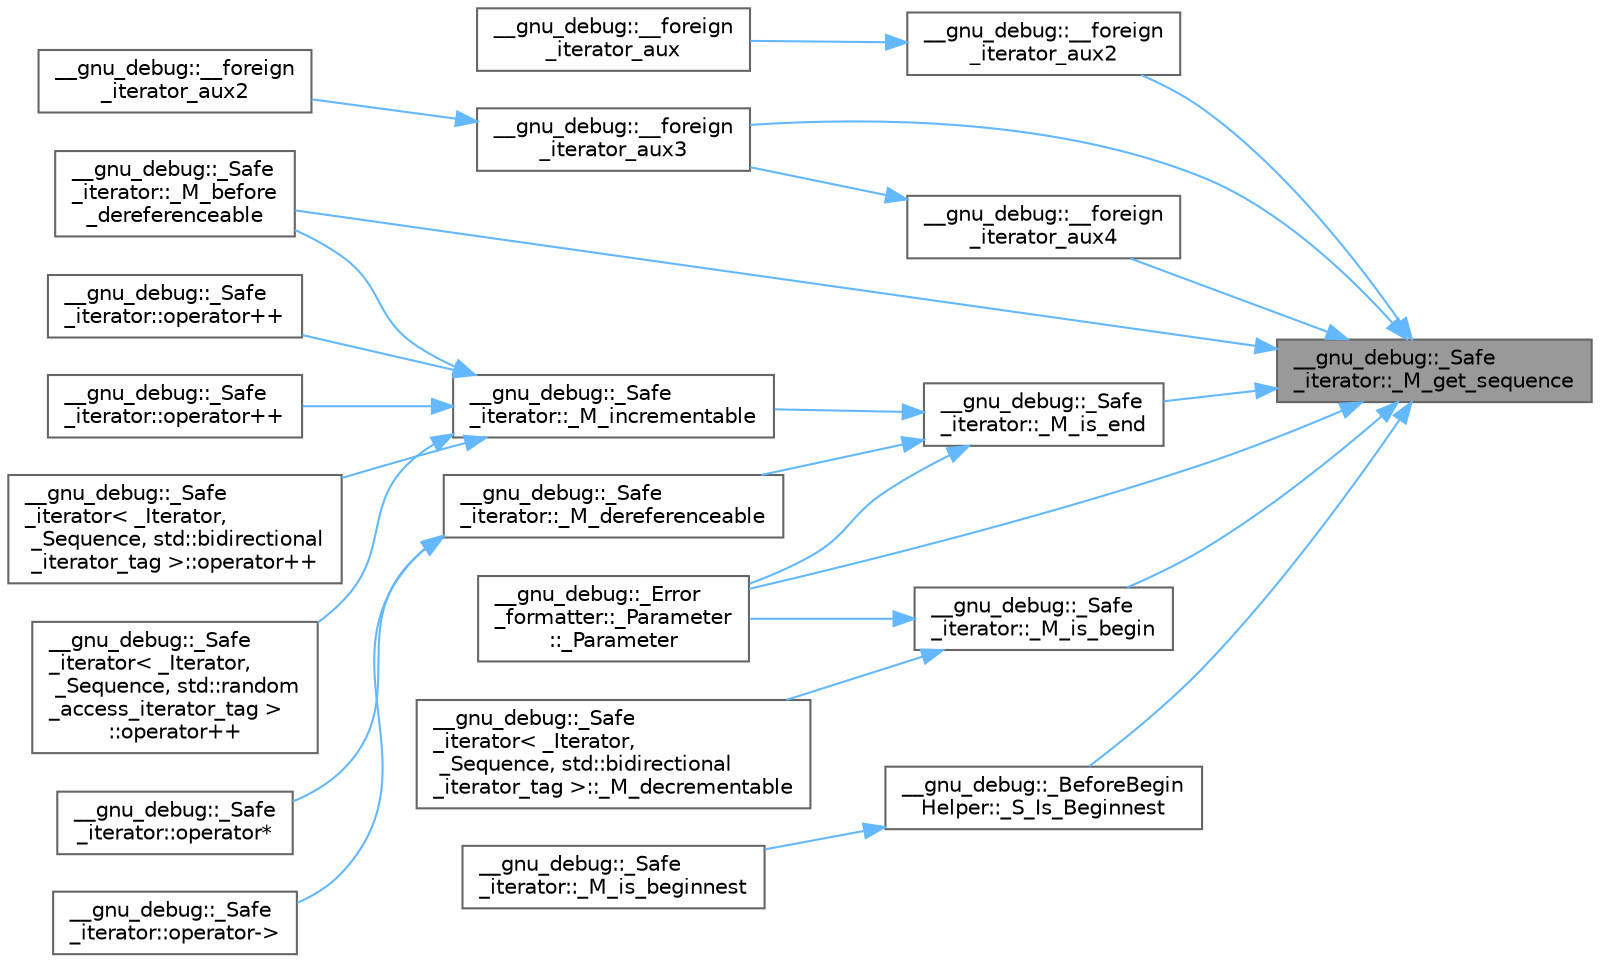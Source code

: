 digraph "__gnu_debug::_Safe_iterator::_M_get_sequence"
{
 // LATEX_PDF_SIZE
  bgcolor="transparent";
  edge [fontname=Helvetica,fontsize=10,labelfontname=Helvetica,labelfontsize=10];
  node [fontname=Helvetica,fontsize=10,shape=box,height=0.2,width=0.4];
  rankdir="RL";
  Node1 [id="Node000001",label="__gnu_debug::_Safe\l_iterator::_M_get_sequence",height=0.2,width=0.4,color="gray40", fillcolor="grey60", style="filled", fontcolor="black",tooltip=" "];
  Node1 -> Node2 [id="edge49_Node000001_Node000002",dir="back",color="steelblue1",style="solid",tooltip=" "];
  Node2 [id="Node000002",label="__gnu_debug::__foreign\l_iterator_aux2",height=0.2,width=0.4,color="grey40", fillcolor="white", style="filled",URL="$namespace____gnu__debug.html#abf375a8881d7ac42d203d4921c8432b2",tooltip=" "];
  Node2 -> Node3 [id="edge50_Node000002_Node000003",dir="back",color="steelblue1",style="solid",tooltip=" "];
  Node3 [id="Node000003",label="__gnu_debug::__foreign\l_iterator_aux",height=0.2,width=0.4,color="grey40", fillcolor="white", style="filled",URL="$namespace____gnu__debug.html#a8fff95c3b145cf87a5769a2348fb45e6",tooltip=" "];
  Node1 -> Node4 [id="edge51_Node000001_Node000004",dir="back",color="steelblue1",style="solid",tooltip=" "];
  Node4 [id="Node000004",label="__gnu_debug::__foreign\l_iterator_aux3",height=0.2,width=0.4,color="grey40", fillcolor="white", style="filled",URL="$namespace____gnu__debug.html#a348ec2dc61e36a61b9f140258cef708a",tooltip=" "];
  Node4 -> Node5 [id="edge52_Node000004_Node000005",dir="back",color="steelblue1",style="solid",tooltip=" "];
  Node5 [id="Node000005",label="__gnu_debug::__foreign\l_iterator_aux2",height=0.2,width=0.4,color="grey40", fillcolor="white", style="filled",URL="$namespace____gnu__debug.html#aed7be38d3fd4b160a1afa8d983888a53",tooltip=" "];
  Node1 -> Node6 [id="edge53_Node000001_Node000006",dir="back",color="steelblue1",style="solid",tooltip=" "];
  Node6 [id="Node000006",label="__gnu_debug::__foreign\l_iterator_aux4",height=0.2,width=0.4,color="grey40", fillcolor="white", style="filled",URL="$namespace____gnu__debug.html#a751305fd2294c20ef62edf3f81a8c36a",tooltip=" "];
  Node6 -> Node4 [id="edge54_Node000006_Node000004",dir="back",color="steelblue1",style="solid",tooltip=" "];
  Node1 -> Node7 [id="edge55_Node000001_Node000007",dir="back",color="steelblue1",style="solid",tooltip=" "];
  Node7 [id="Node000007",label="__gnu_debug::_Safe\l_iterator::_M_before\l_dereferenceable",height=0.2,width=0.4,color="grey40", fillcolor="white", style="filled",URL="$class____gnu__debug_1_1___safe__iterator.html#a5fa0f26e5d046377ffccb409f2944833",tooltip="Is the iterator before a dereferenceable one?"];
  Node1 -> Node8 [id="edge56_Node000001_Node000008",dir="back",color="steelblue1",style="solid",tooltip=" "];
  Node8 [id="Node000008",label="__gnu_debug::_Safe\l_iterator::_M_is_begin",height=0.2,width=0.4,color="grey40", fillcolor="white", style="filled",URL="$class____gnu__debug_1_1___safe__iterator.html#a8b74400462adbb5068c2df54871d10cb",tooltip="Is this iterator equal to the sequence's begin() iterator?"];
  Node8 -> Node9 [id="edge57_Node000008_Node000009",dir="back",color="steelblue1",style="solid",tooltip=" "];
  Node9 [id="Node000009",label="__gnu_debug::_Safe\l_iterator\< _Iterator,\l _Sequence, std::bidirectional\l_iterator_tag \>::_M_decrementable",height=0.2,width=0.4,color="grey40", fillcolor="white", style="filled",URL="$class____gnu__debug_1_1___safe__iterator_3_01___iterator_00_01___sequence_00_01std_1_1bidirectional__iterator__tag_01_4.html#aee45ca57597d27fb0ebcaa342709efe5",tooltip=" "];
  Node8 -> Node10 [id="edge58_Node000008_Node000010",dir="back",color="steelblue1",style="solid",tooltip=" "];
  Node10 [id="Node000010",label="__gnu_debug::_Error\l_formatter::_Parameter\l::_Parameter",height=0.2,width=0.4,color="grey40", fillcolor="white", style="filled",URL="$struct____gnu__debug_1_1___error__formatter_1_1___parameter.html#aa64852ff073f23bd84c990ba107889f2",tooltip=" "];
  Node1 -> Node11 [id="edge59_Node000001_Node000011",dir="back",color="steelblue1",style="solid",tooltip=" "];
  Node11 [id="Node000011",label="__gnu_debug::_Safe\l_iterator::_M_is_end",height=0.2,width=0.4,color="grey40", fillcolor="white", style="filled",URL="$class____gnu__debug_1_1___safe__iterator.html#ac5c54eb2babadef8f12760583730dd85",tooltip="Is this iterator equal to the sequence's end() iterator?"];
  Node11 -> Node12 [id="edge60_Node000011_Node000012",dir="back",color="steelblue1",style="solid",tooltip=" "];
  Node12 [id="Node000012",label="__gnu_debug::_Safe\l_iterator::_M_dereferenceable",height=0.2,width=0.4,color="grey40", fillcolor="white", style="filled",URL="$class____gnu__debug_1_1___safe__iterator.html#a1653d02083343be4ddbd662070eec301",tooltip="Is the iterator dereferenceable?"];
  Node12 -> Node13 [id="edge61_Node000012_Node000013",dir="back",color="steelblue1",style="solid",tooltip=" "];
  Node13 [id="Node000013",label="__gnu_debug::_Safe\l_iterator::operator*",height=0.2,width=0.4,color="grey40", fillcolor="white", style="filled",URL="$class____gnu__debug_1_1___safe__iterator.html#a49475214180c9591e286ba45636d2447",tooltip="Iterator dereference."];
  Node12 -> Node14 [id="edge62_Node000012_Node000014",dir="back",color="steelblue1",style="solid",tooltip=" "];
  Node14 [id="Node000014",label="__gnu_debug::_Safe\l_iterator::operator-\>",height=0.2,width=0.4,color="grey40", fillcolor="white", style="filled",URL="$class____gnu__debug_1_1___safe__iterator.html#aaf4e403a90c0f4c19fa0d3386e541638",tooltip="Iterator dereference."];
  Node11 -> Node15 [id="edge63_Node000011_Node000015",dir="back",color="steelblue1",style="solid",tooltip=" "];
  Node15 [id="Node000015",label="__gnu_debug::_Safe\l_iterator::_M_incrementable",height=0.2,width=0.4,color="grey40", fillcolor="white", style="filled",URL="$class____gnu__debug_1_1___safe__iterator.html#a046fd9f196da5476ba014a3ed33316f6",tooltip="Is the iterator incrementable?"];
  Node15 -> Node7 [id="edge64_Node000015_Node000007",dir="back",color="steelblue1",style="solid",tooltip=" "];
  Node15 -> Node16 [id="edge65_Node000015_Node000016",dir="back",color="steelblue1",style="solid",tooltip=" "];
  Node16 [id="Node000016",label="__gnu_debug::_Safe\l_iterator::operator++",height=0.2,width=0.4,color="grey40", fillcolor="white", style="filled",URL="$class____gnu__debug_1_1___safe__iterator.html#a604aa250fdd3301544a77e49bd3021f0",tooltip="Iterator preincrement."];
  Node15 -> Node17 [id="edge66_Node000015_Node000017",dir="back",color="steelblue1",style="solid",tooltip=" "];
  Node17 [id="Node000017",label="__gnu_debug::_Safe\l_iterator::operator++",height=0.2,width=0.4,color="grey40", fillcolor="white", style="filled",URL="$class____gnu__debug_1_1___safe__iterator.html#afcab5e513c8f51d1603094b906f2a5b7",tooltip="Iterator postincrement."];
  Node15 -> Node18 [id="edge67_Node000015_Node000018",dir="back",color="steelblue1",style="solid",tooltip=" "];
  Node18 [id="Node000018",label="__gnu_debug::_Safe\l_iterator\< _Iterator,\l _Sequence, std::bidirectional\l_iterator_tag \>::operator++",height=0.2,width=0.4,color="grey40", fillcolor="white", style="filled",URL="$class____gnu__debug_1_1___safe__iterator_3_01___iterator_00_01___sequence_00_01std_1_1bidirectional__iterator__tag_01_4.html#aa380eff611c872f236277e43e4eedf7b",tooltip="Iterator postincrement."];
  Node15 -> Node19 [id="edge68_Node000015_Node000019",dir="back",color="steelblue1",style="solid",tooltip=" "];
  Node19 [id="Node000019",label="__gnu_debug::_Safe\l_iterator\< _Iterator,\l _Sequence, std::random\l_access_iterator_tag \>\l::operator++",height=0.2,width=0.4,color="grey40", fillcolor="white", style="filled",URL="$class____gnu__debug_1_1___safe__iterator_3_01___iterator_00_01___sequence_00_01std_1_1random__access__iterator__tag_01_4.html#a61358f097d8d36a1ae2de73f37c4c607",tooltip="Iterator postincrement."];
  Node11 -> Node10 [id="edge69_Node000011_Node000010",dir="back",color="steelblue1",style="solid",tooltip=" "];
  Node1 -> Node10 [id="edge70_Node000001_Node000010",dir="back",color="steelblue1",style="solid",tooltip=" "];
  Node1 -> Node20 [id="edge71_Node000001_Node000020",dir="back",color="steelblue1",style="solid",tooltip=" "];
  Node20 [id="Node000020",label="__gnu_debug::_BeforeBegin\lHelper::_S_Is_Beginnest",height=0.2,width=0.4,color="grey40", fillcolor="white", style="filled",URL="$struct____gnu__debug_1_1___before_begin_helper.html#a569e1e7eff6dd9bd485adcfff8e12520",tooltip=" "];
  Node20 -> Node21 [id="edge72_Node000020_Node000021",dir="back",color="steelblue1",style="solid",tooltip=" "];
  Node21 [id="Node000021",label="__gnu_debug::_Safe\l_iterator::_M_is_beginnest",height=0.2,width=0.4,color="grey40", fillcolor="white", style="filled",URL="$class____gnu__debug_1_1___safe__iterator.html#a8150f9d08a7b921758b2e1b59263c733",tooltip=" "];
}
